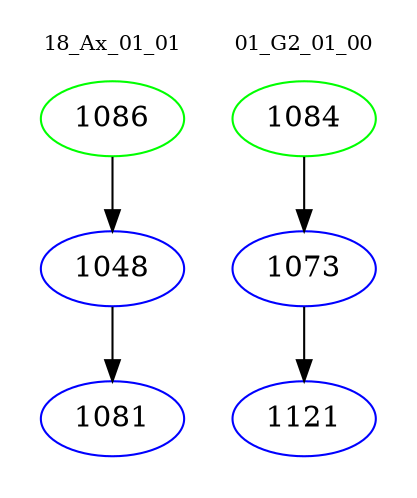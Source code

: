 digraph{
subgraph cluster_0 {
color = white
label = "18_Ax_01_01";
fontsize=10;
T0_1086 [label="1086", color="green"]
T0_1086 -> T0_1048 [color="black"]
T0_1048 [label="1048", color="blue"]
T0_1048 -> T0_1081 [color="black"]
T0_1081 [label="1081", color="blue"]
}
subgraph cluster_1 {
color = white
label = "01_G2_01_00";
fontsize=10;
T1_1084 [label="1084", color="green"]
T1_1084 -> T1_1073 [color="black"]
T1_1073 [label="1073", color="blue"]
T1_1073 -> T1_1121 [color="black"]
T1_1121 [label="1121", color="blue"]
}
}
